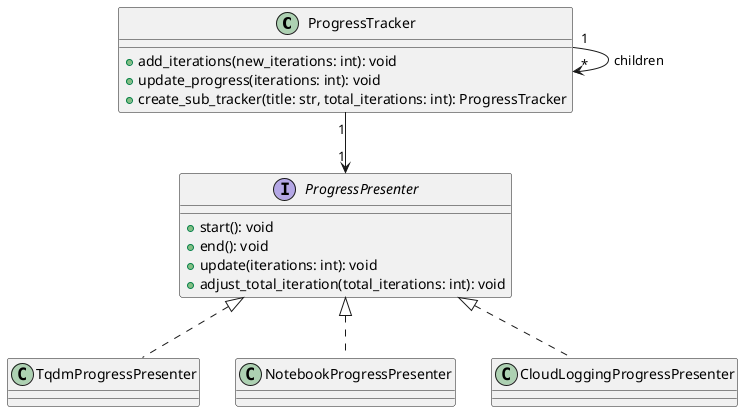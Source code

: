 @startuml
!define RECTANGLE class

RECTANGLE ProgressTracker {
    +add_iterations(new_iterations: int): void
    +update_progress(iterations: int): void
    +create_sub_tracker(title: str, total_iterations: int): ProgressTracker
}


INTERFACE ProgressPresenter {
    +start(): void
    +end(): void
    +update(iterations: int): void
    +adjust_total_iteration(total_iterations: int): void
}


RECTANGLE TqdmProgressPresenter {
}

RECTANGLE NotebookProgressPresenter {
}

RECTANGLE CloudLoggingProgressPresenter {
}

ProgressTracker "1" -right-> "*" ProgressTracker: children
ProgressTracker "1" -down-> "1" ProgressPresenter

ProgressPresenter <|.. TqdmProgressPresenter
ProgressPresenter <|.. NotebookProgressPresenter
ProgressPresenter <|.. CloudLoggingProgressPresenter
@enduml
